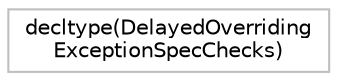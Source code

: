 digraph "Graphical Class Hierarchy"
{
 // LATEX_PDF_SIZE
  bgcolor="transparent";
  edge [fontname="Helvetica",fontsize="10",labelfontname="Helvetica",labelfontsize="10"];
  node [fontname="Helvetica",fontsize="10",shape=record];
  rankdir="LR";
  Node0 [label="decltype(DelayedOverriding\lExceptionSpecChecks)",height=0.2,width=0.4,color="grey75",tooltip=" "];
}
